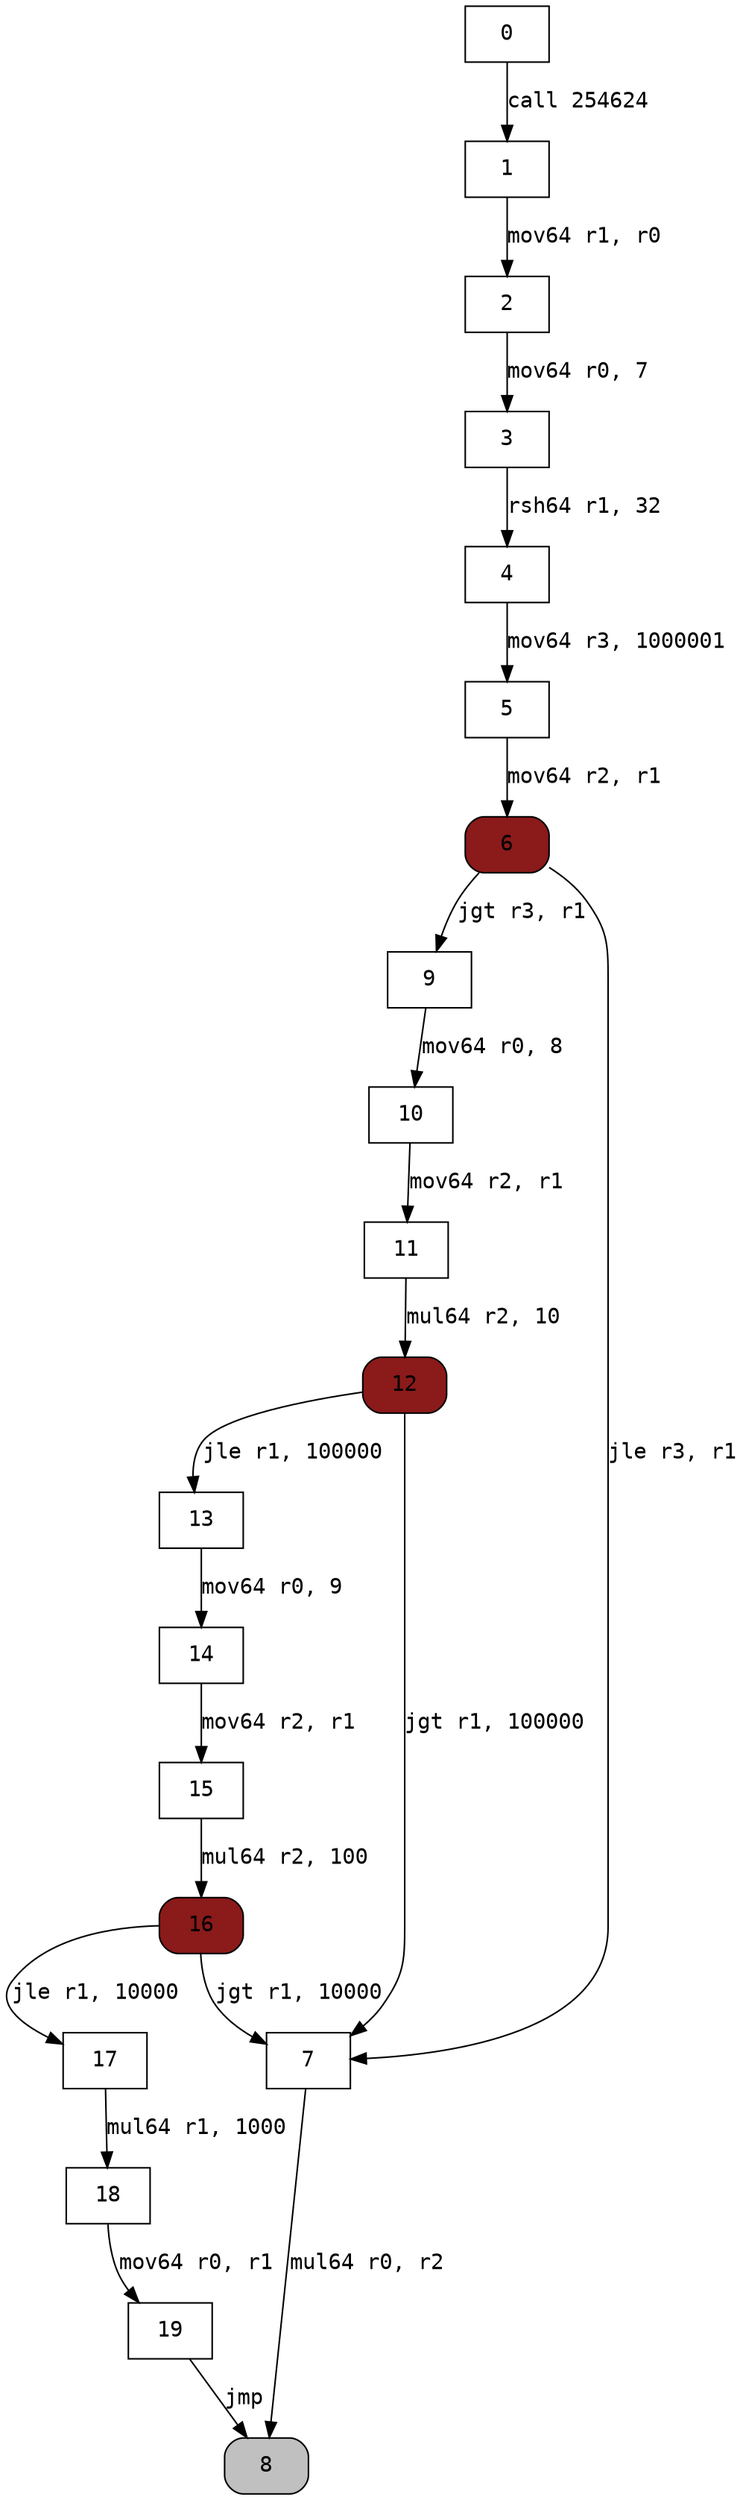 digraph cfg { 
node [fontname="monospace"];
node [shape=box];
edge [fontname="monospace"];
  0 -> 1 [label="call 254624"];
  1 -> 2 [label="mov64 r1, r0"];
  2 -> 3 [label="mov64 r0, 7"];
  3 -> 4 [label="rsh64 r1, 32"];
  4 -> 5 [label="mov64 r3, 1000001"];
  5 -> 6 [label="mov64 r2, r1"];
  6 -> 9 [label="jgt r3, r1"];
  6 -> 7 [label="jle r3, r1"];
  7 -> 8 [label="mul64 r0, r2"];
  9 -> 10 [label="mov64 r0, 8"];
  10 -> 11 [label="mov64 r2, r1"];
  11 -> 12 [label="mul64 r2, 10"];
  12 -> 7 [label="jgt r1, 100000"];
  12 -> 13 [label="jle r1, 100000"];
  13 -> 14 [label="mov64 r0, 9"];
  14 -> 15 [label="mov64 r2, r1"];
  15 -> 16 [label="mul64 r2, 100"];
  16 -> 7 [label="jgt r1, 10000"];
  16 -> 17 [label="jle r1, 10000"];
  17 -> 18 [label="mul64 r1, 1000"];
  18 -> 19 [label="mov64 r0, r1"];
  19 -> 8 [label="jmp"];
6 [style="rounded,filled",fillcolor=firebrick4];
8 [style="rounded,filled",fillcolor=grey];
12 [style="rounded,filled",fillcolor=firebrick4];
16 [style="rounded,filled",fillcolor=firebrick4];
}